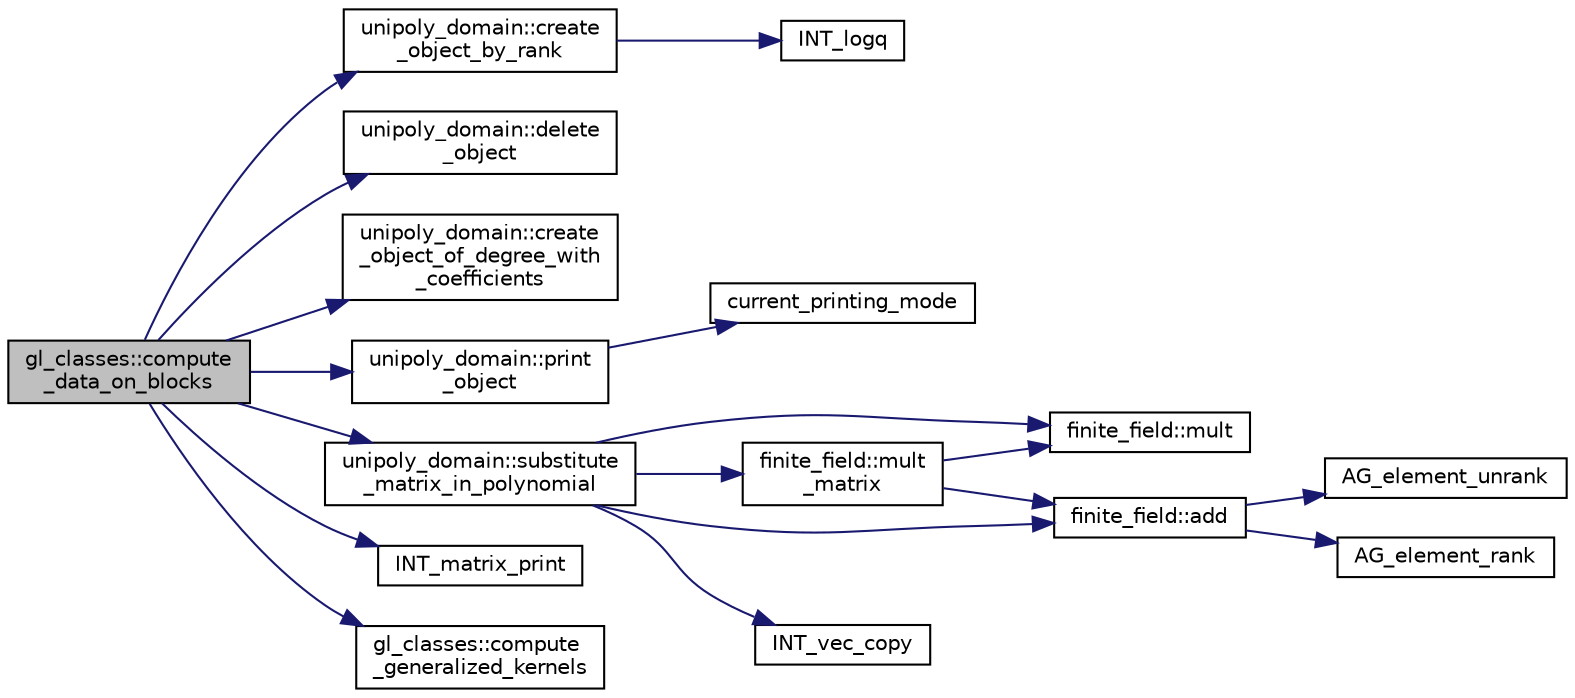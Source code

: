digraph "gl_classes::compute_data_on_blocks"
{
  edge [fontname="Helvetica",fontsize="10",labelfontname="Helvetica",labelfontsize="10"];
  node [fontname="Helvetica",fontsize="10",shape=record];
  rankdir="LR";
  Node68 [label="gl_classes::compute\l_data_on_blocks",height=0.2,width=0.4,color="black", fillcolor="grey75", style="filled", fontcolor="black"];
  Node68 -> Node69 [color="midnightblue",fontsize="10",style="solid",fontname="Helvetica"];
  Node69 [label="unipoly_domain::create\l_object_by_rank",height=0.2,width=0.4,color="black", fillcolor="white", style="filled",URL="$da/d3c/classunipoly__domain.html#a3311706a93102009d6d22c69f2f3902f"];
  Node69 -> Node70 [color="midnightblue",fontsize="10",style="solid",fontname="Helvetica"];
  Node70 [label="INT_logq",height=0.2,width=0.4,color="black", fillcolor="white", style="filled",URL="$de/dc5/algebra__and__number__theory_8h.html#ad66b504457b1765dd3de6caa4953c204"];
  Node68 -> Node71 [color="midnightblue",fontsize="10",style="solid",fontname="Helvetica"];
  Node71 [label="unipoly_domain::delete\l_object",height=0.2,width=0.4,color="black", fillcolor="white", style="filled",URL="$da/d3c/classunipoly__domain.html#ad46bf5ef8df170a76df6623be4260301"];
  Node68 -> Node72 [color="midnightblue",fontsize="10",style="solid",fontname="Helvetica"];
  Node72 [label="unipoly_domain::create\l_object_of_degree_with\l_coefficients",height=0.2,width=0.4,color="black", fillcolor="white", style="filled",URL="$da/d3c/classunipoly__domain.html#a2c34dcf3f9dfd35e6215cde990ae9313"];
  Node68 -> Node73 [color="midnightblue",fontsize="10",style="solid",fontname="Helvetica"];
  Node73 [label="unipoly_domain::print\l_object",height=0.2,width=0.4,color="black", fillcolor="white", style="filled",URL="$da/d3c/classunipoly__domain.html#ad73fd87ed54b67e1091ece74f80ff6d7"];
  Node73 -> Node74 [color="midnightblue",fontsize="10",style="solid",fontname="Helvetica"];
  Node74 [label="current_printing_mode",height=0.2,width=0.4,color="black", fillcolor="white", style="filled",URL="$d9/d60/discreta_8h.html#afcd81bfedce13a2f5f14361608e763f2"];
  Node68 -> Node75 [color="midnightblue",fontsize="10",style="solid",fontname="Helvetica"];
  Node75 [label="unipoly_domain::substitute\l_matrix_in_polynomial",height=0.2,width=0.4,color="black", fillcolor="white", style="filled",URL="$da/d3c/classunipoly__domain.html#ac9a33b8c38980262f8759bfb90028f1e"];
  Node75 -> Node76 [color="midnightblue",fontsize="10",style="solid",fontname="Helvetica"];
  Node76 [label="finite_field::mult",height=0.2,width=0.4,color="black", fillcolor="white", style="filled",URL="$df/d5a/classfinite__field.html#a24fb5917aa6d4d656fd855b7f44a13b0"];
  Node75 -> Node77 [color="midnightblue",fontsize="10",style="solid",fontname="Helvetica"];
  Node77 [label="finite_field::add",height=0.2,width=0.4,color="black", fillcolor="white", style="filled",URL="$df/d5a/classfinite__field.html#a8f12328a27500f3c7be0c849ebbc9d14"];
  Node77 -> Node78 [color="midnightblue",fontsize="10",style="solid",fontname="Helvetica"];
  Node78 [label="AG_element_unrank",height=0.2,width=0.4,color="black", fillcolor="white", style="filled",URL="$d4/d67/geometry_8h.html#a4a33b86c87b2879b97cfa1327abe2885"];
  Node77 -> Node79 [color="midnightblue",fontsize="10",style="solid",fontname="Helvetica"];
  Node79 [label="AG_element_rank",height=0.2,width=0.4,color="black", fillcolor="white", style="filled",URL="$d4/d67/geometry_8h.html#ab2ac908d07dd8038fd996e26bdc75c17"];
  Node75 -> Node80 [color="midnightblue",fontsize="10",style="solid",fontname="Helvetica"];
  Node80 [label="finite_field::mult\l_matrix",height=0.2,width=0.4,color="black", fillcolor="white", style="filled",URL="$df/d5a/classfinite__field.html#a48517f15dfd7b21c37e0975855f1ada2"];
  Node80 -> Node77 [color="midnightblue",fontsize="10",style="solid",fontname="Helvetica"];
  Node80 -> Node76 [color="midnightblue",fontsize="10",style="solid",fontname="Helvetica"];
  Node75 -> Node81 [color="midnightblue",fontsize="10",style="solid",fontname="Helvetica"];
  Node81 [label="INT_vec_copy",height=0.2,width=0.4,color="black", fillcolor="white", style="filled",URL="$df/dbf/sajeeb_8_c.html#ac2d875e27e009af6ec04d17254d11075"];
  Node68 -> Node82 [color="midnightblue",fontsize="10",style="solid",fontname="Helvetica"];
  Node82 [label="INT_matrix_print",height=0.2,width=0.4,color="black", fillcolor="white", style="filled",URL="$d5/db4/io__and__os_8h.html#afd4180a24bef3a2b584668a4eaf607ff"];
  Node68 -> Node83 [color="midnightblue",fontsize="10",style="solid",fontname="Helvetica"];
  Node83 [label="gl_classes::compute\l_generalized_kernels",height=0.2,width=0.4,color="black", fillcolor="white", style="filled",URL="$d6/dab/classgl__classes.html#a040676a8d8735aeb12becc3214d106a2"];
}
